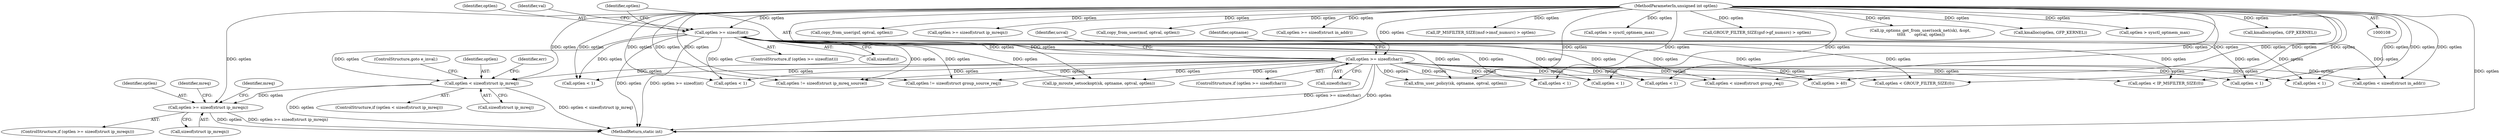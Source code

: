 digraph "0_linux_f6d8bd051c391c1c0458a30b2a7abcd939329259_26@API" {
"1000837" [label="(Call,optlen < sizeof(struct ip_mreq))"];
"1000227" [label="(Call,optlen >= sizeof(char))"];
"1000211" [label="(Call,optlen >= sizeof(int))"];
"1000113" [label="(MethodParameterIn,unsigned int optlen)"];
"1000847" [label="(Call,optlen >= sizeof(struct ip_mreqn))"];
"1000847" [label="(Call,optlen >= sizeof(struct ip_mreqn))"];
"1000226" [label="(ControlStructure,if (optlen >= sizeof(char)))"];
"1001685" [label="(Call,optlen < 1)"];
"1001424" [label="(Call,copy_from_user(gsf, optval, optlen))"];
"1000249" [label="(Identifier,optname)"];
"1001720" [label="(MethodReturn,static int)"];
"1001390" [label="(Call,optlen < GROUP_FILTER_SIZE(0))"];
"1000681" [label="(Call,optlen >= sizeof(struct ip_mreqn))"];
"1001596" [label="(Call,optlen < 1)"];
"1000218" [label="(Identifier,val)"];
"1000932" [label="(Call,copy_from_user(msf, optval, optlen))"];
"1000251" [label="(Call,ip_mroute_setsockopt(sk, optname, optval, optlen))"];
"1000848" [label="(Identifier,optlen)"];
"1001671" [label="(Call,optlen < 1)"];
"1000210" [label="(ControlStructure,if (optlen >= sizeof(int)))"];
"1000704" [label="(Call,optlen >= sizeof(struct in_addr))"];
"1000235" [label="(Identifier,ucval)"];
"1000961" [label="(Call,IP_MSFILTER_SIZE(msf->imsf_numsrc) > optlen)"];
"1000836" [label="(ControlStructure,if (optlen < sizeof(struct ip_mreq)))"];
"1000228" [label="(Identifier,optlen)"];
"1000213" [label="(Call,sizeof(int))"];
"1000838" [label="(Identifier,optlen)"];
"1000271" [label="(Call,optlen > 40)"];
"1001628" [label="(Call,optlen < 1)"];
"1000849" [label="(Call,sizeof(struct ip_mreqn))"];
"1000671" [label="(Call,optlen < sizeof(struct in_addr))"];
"1000904" [label="(Call,optlen > sysctl_optmem_max)"];
"1000615" [label="(Call,optlen < 1)"];
"1000843" [label="(Identifier,err)"];
"1000864" [label="(Identifier,mreq)"];
"1000993" [label="(Call,optlen != sizeof(struct ip_mreq_source))"];
"1000839" [label="(Call,sizeof(struct ip_mreq))"];
"1000212" [label="(Identifier,optlen)"];
"1000229" [label="(Call,sizeof(char))"];
"1001448" [label="(Call,GROUP_FILTER_SIZE(gsf->gf_numsrc) > optlen)"];
"1001190" [label="(Call,optlen != sizeof(struct group_source_req))"];
"1000277" [label="(Call,ip_options_get_from_user(sock_net(sk), &opt,\n \t\t\t\t\t       optval, optlen))"];
"1000846" [label="(ControlStructure,if (optlen >= sizeof(struct ip_mreqn)))"];
"1000915" [label="(Call,kmalloc(optlen, GFP_KERNEL))"];
"1000113" [label="(MethodParameterIn,unsigned int optlen)"];
"1000837" [label="(Call,optlen < sizeof(struct ip_mreq))"];
"1001396" [label="(Call,optlen > sysctl_optmem_max)"];
"1000841" [label="(ControlStructure,goto e_inval;)"];
"1001653" [label="(Call,xfrm_user_policy(sk, optname, optval, optlen))"];
"1000505" [label="(Call,optlen < 1)"];
"1001407" [label="(Call,kmalloc(optlen, GFP_KERNEL))"];
"1001109" [label="(Call,optlen < sizeof(struct group_req))"];
"1000898" [label="(Call,optlen < IP_MSFILTER_SIZE(0))"];
"1000855" [label="(Identifier,mreq)"];
"1000644" [label="(Call,optlen < 1)"];
"1000211" [label="(Call,optlen >= sizeof(int))"];
"1000227" [label="(Call,optlen >= sizeof(char))"];
"1000837" -> "1000836"  [label="AST: "];
"1000837" -> "1000839"  [label="CFG: "];
"1000838" -> "1000837"  [label="AST: "];
"1000839" -> "1000837"  [label="AST: "];
"1000841" -> "1000837"  [label="CFG: "];
"1000843" -> "1000837"  [label="CFG: "];
"1000837" -> "1001720"  [label="DDG: optlen"];
"1000837" -> "1001720"  [label="DDG: optlen < sizeof(struct ip_mreq)"];
"1000227" -> "1000837"  [label="DDG: optlen"];
"1000211" -> "1000837"  [label="DDG: optlen"];
"1000113" -> "1000837"  [label="DDG: optlen"];
"1000837" -> "1000847"  [label="DDG: optlen"];
"1000227" -> "1000226"  [label="AST: "];
"1000227" -> "1000229"  [label="CFG: "];
"1000228" -> "1000227"  [label="AST: "];
"1000229" -> "1000227"  [label="AST: "];
"1000235" -> "1000227"  [label="CFG: "];
"1000249" -> "1000227"  [label="CFG: "];
"1000227" -> "1001720"  [label="DDG: optlen >= sizeof(char)"];
"1000227" -> "1001720"  [label="DDG: optlen"];
"1000211" -> "1000227"  [label="DDG: optlen"];
"1000113" -> "1000227"  [label="DDG: optlen"];
"1000227" -> "1000251"  [label="DDG: optlen"];
"1000227" -> "1000271"  [label="DDG: optlen"];
"1000227" -> "1000505"  [label="DDG: optlen"];
"1000227" -> "1000615"  [label="DDG: optlen"];
"1000227" -> "1000644"  [label="DDG: optlen"];
"1000227" -> "1000671"  [label="DDG: optlen"];
"1000227" -> "1000898"  [label="DDG: optlen"];
"1000227" -> "1000993"  [label="DDG: optlen"];
"1000227" -> "1001109"  [label="DDG: optlen"];
"1000227" -> "1001190"  [label="DDG: optlen"];
"1000227" -> "1001390"  [label="DDG: optlen"];
"1000227" -> "1001596"  [label="DDG: optlen"];
"1000227" -> "1001628"  [label="DDG: optlen"];
"1000227" -> "1001653"  [label="DDG: optlen"];
"1000227" -> "1001671"  [label="DDG: optlen"];
"1000227" -> "1001685"  [label="DDG: optlen"];
"1000211" -> "1000210"  [label="AST: "];
"1000211" -> "1000213"  [label="CFG: "];
"1000212" -> "1000211"  [label="AST: "];
"1000213" -> "1000211"  [label="AST: "];
"1000218" -> "1000211"  [label="CFG: "];
"1000228" -> "1000211"  [label="CFG: "];
"1000211" -> "1001720"  [label="DDG: optlen"];
"1000211" -> "1001720"  [label="DDG: optlen >= sizeof(int)"];
"1000113" -> "1000211"  [label="DDG: optlen"];
"1000211" -> "1000251"  [label="DDG: optlen"];
"1000211" -> "1000271"  [label="DDG: optlen"];
"1000211" -> "1000505"  [label="DDG: optlen"];
"1000211" -> "1000615"  [label="DDG: optlen"];
"1000211" -> "1000644"  [label="DDG: optlen"];
"1000211" -> "1000671"  [label="DDG: optlen"];
"1000211" -> "1000898"  [label="DDG: optlen"];
"1000211" -> "1000993"  [label="DDG: optlen"];
"1000211" -> "1001109"  [label="DDG: optlen"];
"1000211" -> "1001190"  [label="DDG: optlen"];
"1000211" -> "1001390"  [label="DDG: optlen"];
"1000211" -> "1001596"  [label="DDG: optlen"];
"1000211" -> "1001628"  [label="DDG: optlen"];
"1000211" -> "1001653"  [label="DDG: optlen"];
"1000211" -> "1001671"  [label="DDG: optlen"];
"1000211" -> "1001685"  [label="DDG: optlen"];
"1000113" -> "1000108"  [label="AST: "];
"1000113" -> "1001720"  [label="DDG: optlen"];
"1000113" -> "1000251"  [label="DDG: optlen"];
"1000113" -> "1000271"  [label="DDG: optlen"];
"1000113" -> "1000277"  [label="DDG: optlen"];
"1000113" -> "1000505"  [label="DDG: optlen"];
"1000113" -> "1000615"  [label="DDG: optlen"];
"1000113" -> "1000644"  [label="DDG: optlen"];
"1000113" -> "1000671"  [label="DDG: optlen"];
"1000113" -> "1000681"  [label="DDG: optlen"];
"1000113" -> "1000704"  [label="DDG: optlen"];
"1000113" -> "1000847"  [label="DDG: optlen"];
"1000113" -> "1000898"  [label="DDG: optlen"];
"1000113" -> "1000904"  [label="DDG: optlen"];
"1000113" -> "1000915"  [label="DDG: optlen"];
"1000113" -> "1000932"  [label="DDG: optlen"];
"1000113" -> "1000961"  [label="DDG: optlen"];
"1000113" -> "1000993"  [label="DDG: optlen"];
"1000113" -> "1001109"  [label="DDG: optlen"];
"1000113" -> "1001190"  [label="DDG: optlen"];
"1000113" -> "1001390"  [label="DDG: optlen"];
"1000113" -> "1001396"  [label="DDG: optlen"];
"1000113" -> "1001407"  [label="DDG: optlen"];
"1000113" -> "1001424"  [label="DDG: optlen"];
"1000113" -> "1001448"  [label="DDG: optlen"];
"1000113" -> "1001596"  [label="DDG: optlen"];
"1000113" -> "1001628"  [label="DDG: optlen"];
"1000113" -> "1001653"  [label="DDG: optlen"];
"1000113" -> "1001671"  [label="DDG: optlen"];
"1000113" -> "1001685"  [label="DDG: optlen"];
"1000847" -> "1000846"  [label="AST: "];
"1000847" -> "1000849"  [label="CFG: "];
"1000848" -> "1000847"  [label="AST: "];
"1000849" -> "1000847"  [label="AST: "];
"1000855" -> "1000847"  [label="CFG: "];
"1000864" -> "1000847"  [label="CFG: "];
"1000847" -> "1001720"  [label="DDG: optlen"];
"1000847" -> "1001720"  [label="DDG: optlen >= sizeof(struct ip_mreqn)"];
}
